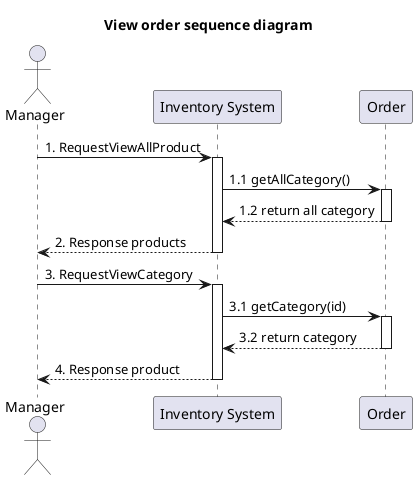 @startuml
'example
title View order sequence diagram

actor Manager as actorManager
participant "Inventory System" as InventorySystem
'participant "Inventory" as classInventory
participant "Order" as classOrder


actorManager -> InventorySystem: 1. RequestViewAllProduct
activate InventorySystem

'-------------- START view product ---------------
InventorySystem -> classOrder: 1.1 getAllCategory()
activate classOrder

classOrder --> InventorySystem: 1.2 return all category
deactivate classOrder


'-------------- END view product ---------------

InventorySystem --> actorManager : 2. Response products

deactivate InventorySystem


actorManager -> InventorySystem: 3. RequestViewCategory
activate InventorySystem

'-------------- START view product ---------------
InventorySystem -> classOrder: 3.1 getCategory(id)
activate classOrder

classOrder --> InventorySystem: 3.2 return category
deactivate classOrder


'-------------- END view product ---------------

InventorySystem --> actorManager : 4. Response product

deactivate InventorySystem

@enduml
